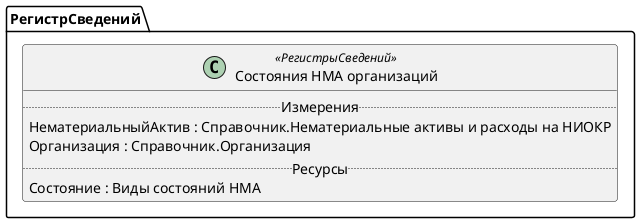 ﻿@startuml СостоянияНМАОрганизаций
'!include templates.wsd
'..\include templates.wsd
class РегистрСведений.СостоянияНМАОрганизаций as "Состояния НМА организаций" <<РегистрыСведений>>
{
..Измерения..
НематериальныйАктив : Справочник.Нематериальные активы и расходы на НИОКР
Организация : Справочник.Организация
..Ресурсы..
Состояние : Виды состояний НМА
}
@enduml
